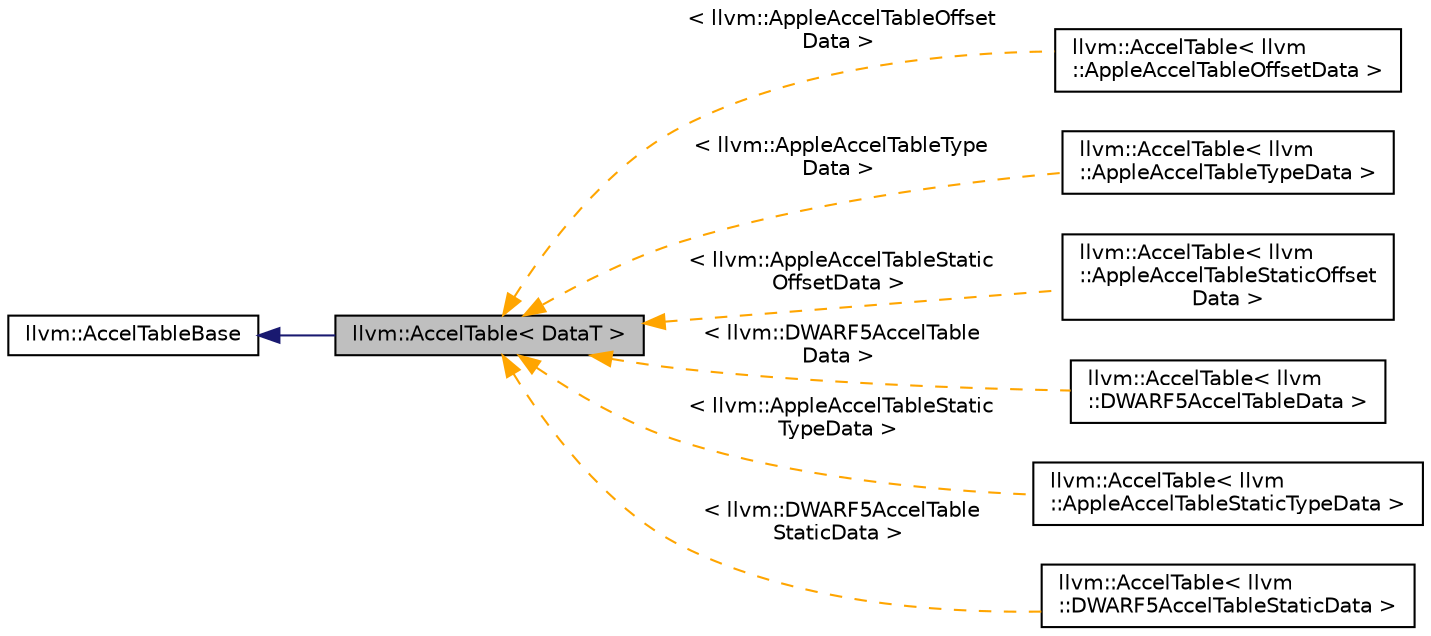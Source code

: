 digraph "llvm::AccelTable&lt; DataT &gt;"
{
 // LATEX_PDF_SIZE
  bgcolor="transparent";
  edge [fontname="Helvetica",fontsize="10",labelfontname="Helvetica",labelfontsize="10"];
  node [fontname="Helvetica",fontsize="10",shape=record];
  rankdir="LR";
  Node1 [label="llvm::AccelTable\< DataT \>",height=0.2,width=0.4,color="black", fillcolor="grey75", style="filled", fontcolor="black",tooltip="This class holds an abstract representation of an Accelerator Table, consisting of a sequence of buck..."];
  Node2 -> Node1 [dir="back",color="midnightblue",fontsize="10",style="solid",fontname="Helvetica"];
  Node2 [label="llvm::AccelTableBase",height=0.2,width=0.4,color="black",URL="$classllvm_1_1AccelTableBase.html",tooltip="A base class holding non-template-dependant functionality of the AccelTable class."];
  Node1 -> Node3 [dir="back",color="orange",fontsize="10",style="dashed",label=" \< llvm::AppleAccelTableOffset\lData \>" ,fontname="Helvetica"];
  Node3 [label="llvm::AccelTable\< llvm\l::AppleAccelTableOffsetData \>",height=0.2,width=0.4,color="black",URL="$classllvm_1_1AccelTable.html",tooltip=" "];
  Node1 -> Node4 [dir="back",color="orange",fontsize="10",style="dashed",label=" \< llvm::AppleAccelTableType\lData \>" ,fontname="Helvetica"];
  Node4 [label="llvm::AccelTable\< llvm\l::AppleAccelTableTypeData \>",height=0.2,width=0.4,color="black",URL="$classllvm_1_1AccelTable.html",tooltip=" "];
  Node1 -> Node5 [dir="back",color="orange",fontsize="10",style="dashed",label=" \< llvm::AppleAccelTableStatic\lOffsetData \>" ,fontname="Helvetica"];
  Node5 [label="llvm::AccelTable\< llvm\l::AppleAccelTableStaticOffset\lData \>",height=0.2,width=0.4,color="black",URL="$classllvm_1_1AccelTable.html",tooltip=" "];
  Node1 -> Node6 [dir="back",color="orange",fontsize="10",style="dashed",label=" \< llvm::DWARF5AccelTable\lData \>" ,fontname="Helvetica"];
  Node6 [label="llvm::AccelTable\< llvm\l::DWARF5AccelTableData \>",height=0.2,width=0.4,color="black",URL="$classllvm_1_1AccelTable.html",tooltip=" "];
  Node1 -> Node7 [dir="back",color="orange",fontsize="10",style="dashed",label=" \< llvm::AppleAccelTableStatic\lTypeData \>" ,fontname="Helvetica"];
  Node7 [label="llvm::AccelTable\< llvm\l::AppleAccelTableStaticTypeData \>",height=0.2,width=0.4,color="black",URL="$classllvm_1_1AccelTable.html",tooltip=" "];
  Node1 -> Node8 [dir="back",color="orange",fontsize="10",style="dashed",label=" \< llvm::DWARF5AccelTable\lStaticData \>" ,fontname="Helvetica"];
  Node8 [label="llvm::AccelTable\< llvm\l::DWARF5AccelTableStaticData \>",height=0.2,width=0.4,color="black",URL="$classllvm_1_1AccelTable.html",tooltip=" "];
}
